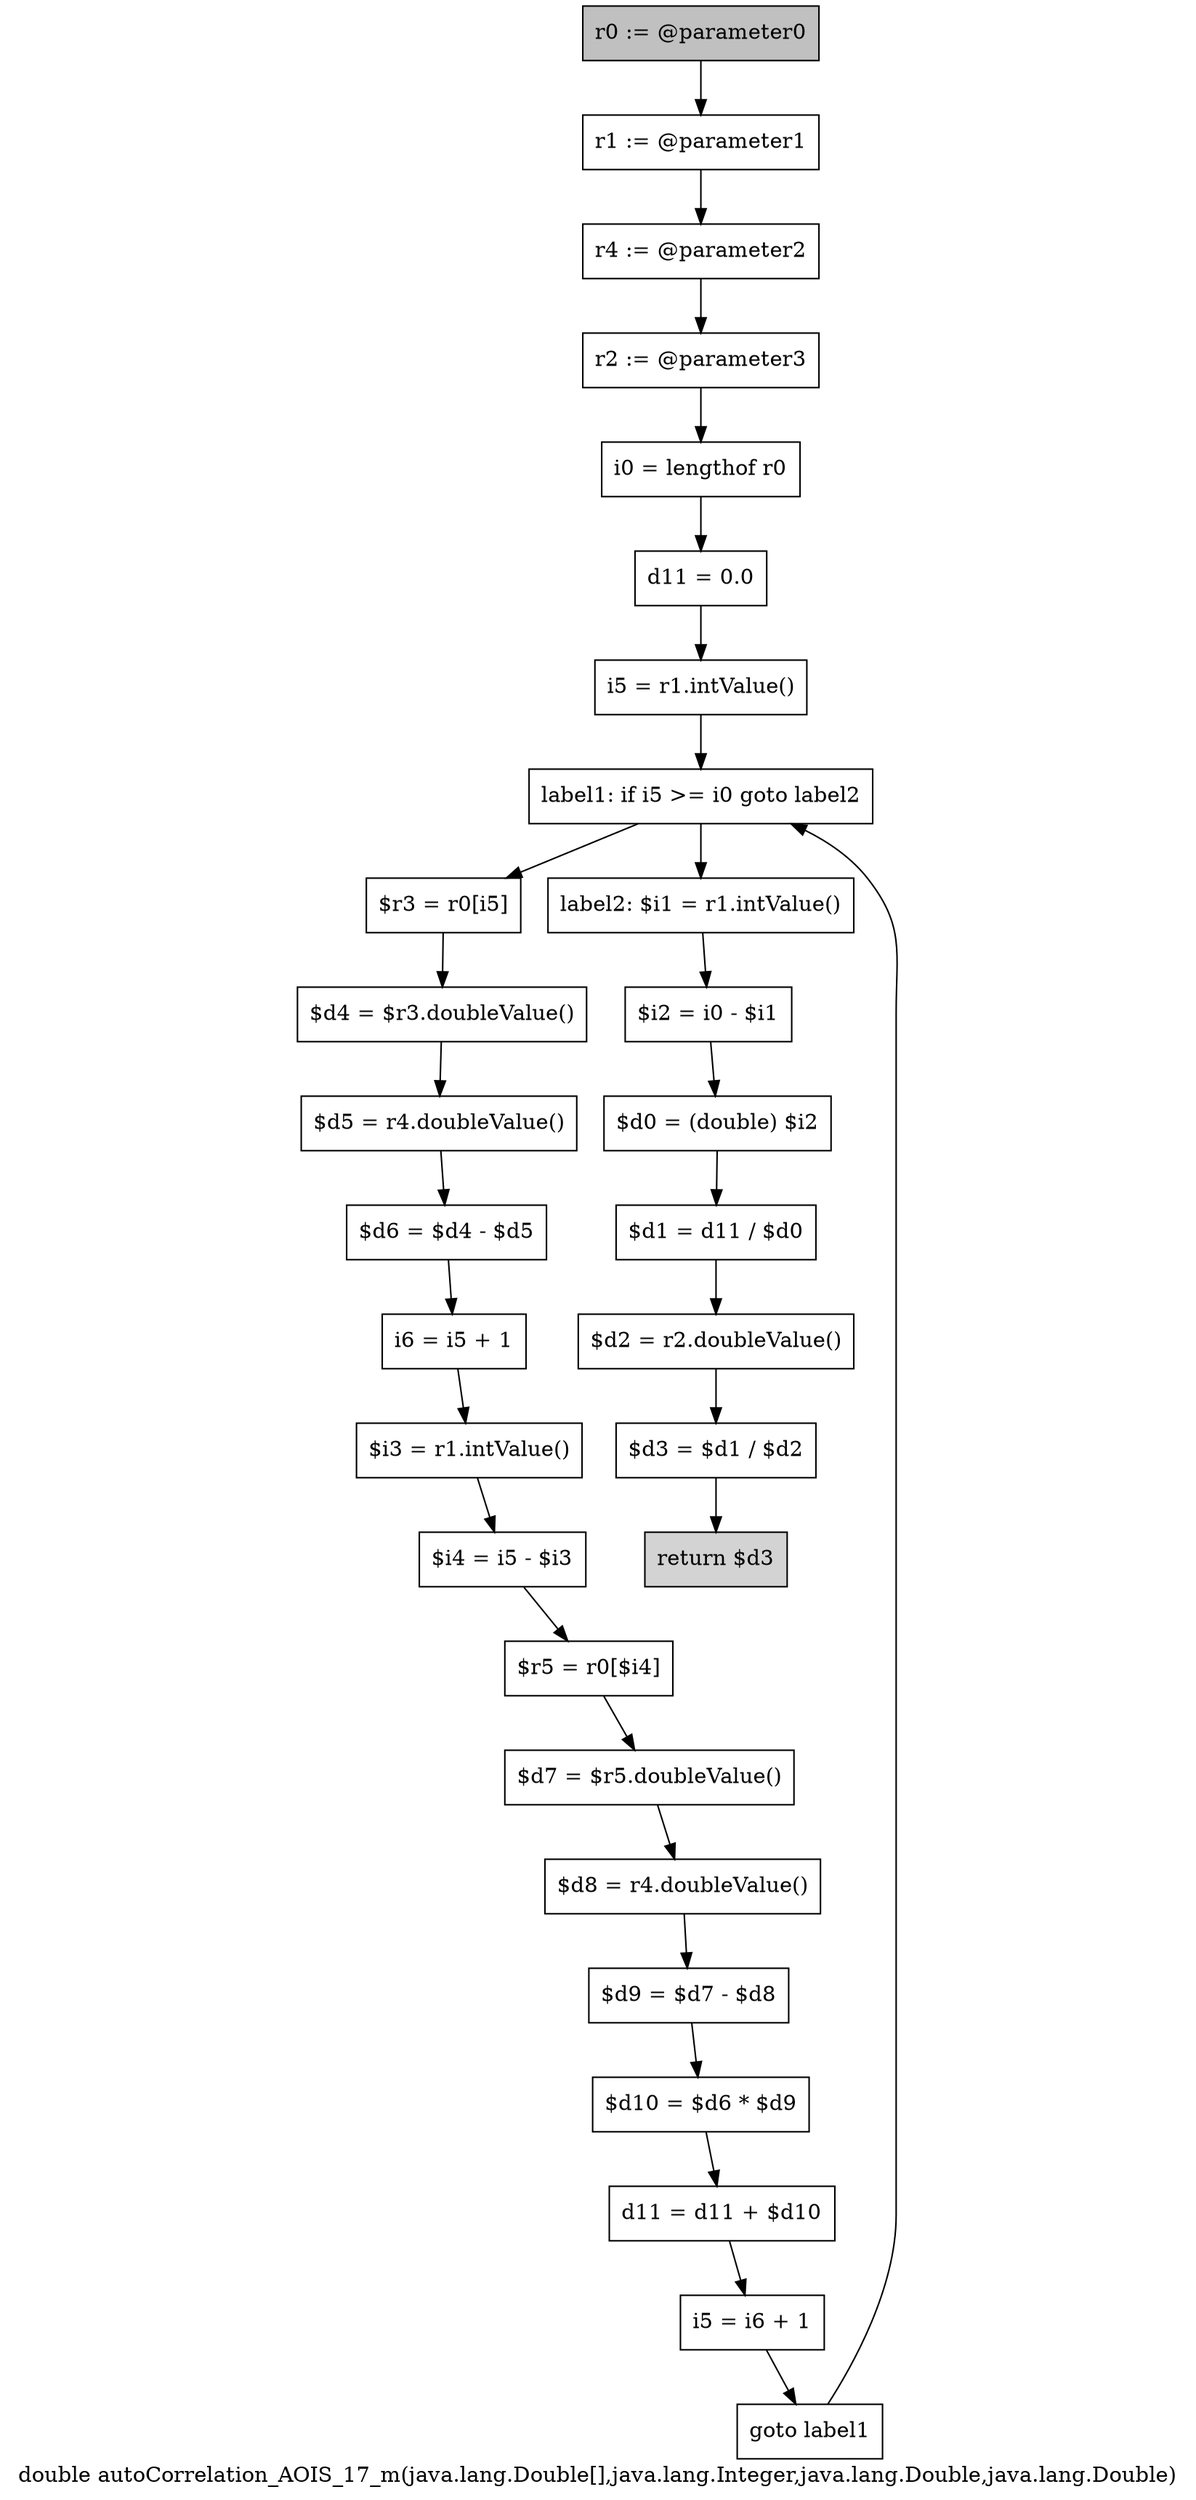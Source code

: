 digraph "double autoCorrelation_AOIS_17_m(java.lang.Double[],java.lang.Integer,java.lang.Double,java.lang.Double)" {
    label="double autoCorrelation_AOIS_17_m(java.lang.Double[],java.lang.Integer,java.lang.Double,java.lang.Double)";
    node [shape=box];
    "0" [style=filled,fillcolor=gray,label="r0 := @parameter0",];
    "1" [label="r1 := @parameter1",];
    "0"->"1";
    "2" [label="r4 := @parameter2",];
    "1"->"2";
    "3" [label="r2 := @parameter3",];
    "2"->"3";
    "4" [label="i0 = lengthof r0",];
    "3"->"4";
    "5" [label="d11 = 0.0",];
    "4"->"5";
    "6" [label="i5 = r1.intValue()",];
    "5"->"6";
    "7" [label="label1: if i5 >= i0 goto label2",];
    "6"->"7";
    "8" [label="$r3 = r0[i5]",];
    "7"->"8";
    "23" [label="label2: $i1 = r1.intValue()",];
    "7"->"23";
    "9" [label="$d4 = $r3.doubleValue()",];
    "8"->"9";
    "10" [label="$d5 = r4.doubleValue()",];
    "9"->"10";
    "11" [label="$d6 = $d4 - $d5",];
    "10"->"11";
    "12" [label="i6 = i5 + 1",];
    "11"->"12";
    "13" [label="$i3 = r1.intValue()",];
    "12"->"13";
    "14" [label="$i4 = i5 - $i3",];
    "13"->"14";
    "15" [label="$r5 = r0[$i4]",];
    "14"->"15";
    "16" [label="$d7 = $r5.doubleValue()",];
    "15"->"16";
    "17" [label="$d8 = r4.doubleValue()",];
    "16"->"17";
    "18" [label="$d9 = $d7 - $d8",];
    "17"->"18";
    "19" [label="$d10 = $d6 * $d9",];
    "18"->"19";
    "20" [label="d11 = d11 + $d10",];
    "19"->"20";
    "21" [label="i5 = i6 + 1",];
    "20"->"21";
    "22" [label="goto label1",];
    "21"->"22";
    "22"->"7";
    "24" [label="$i2 = i0 - $i1",];
    "23"->"24";
    "25" [label="$d0 = (double) $i2",];
    "24"->"25";
    "26" [label="$d1 = d11 / $d0",];
    "25"->"26";
    "27" [label="$d2 = r2.doubleValue()",];
    "26"->"27";
    "28" [label="$d3 = $d1 / $d2",];
    "27"->"28";
    "29" [style=filled,fillcolor=lightgray,label="return $d3",];
    "28"->"29";
}
